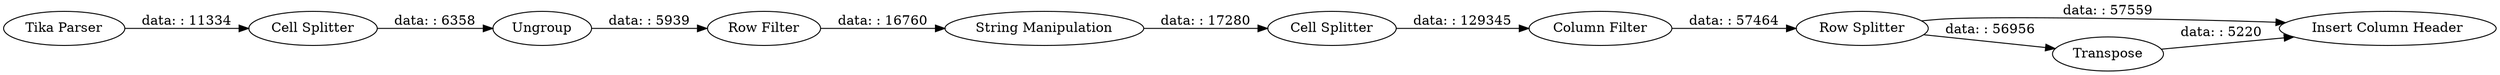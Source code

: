 digraph {
	"1016950589803974130_19" [label="Insert Column Header"]
	"1016950589803974130_2" [label="Tika Parser"]
	"1016950589803974130_14" [label="Cell Splitter"]
	"1016950589803974130_11" [label="Cell Splitter"]
	"1016950589803974130_18" [label=Transpose]
	"1016950589803974130_15" [label="String Manipulation"]
	"1016950589803974130_13" [label="Row Filter"]
	"1016950589803974130_16" [label="Column Filter"]
	"1016950589803974130_17" [label="Row Splitter"]
	"1016950589803974130_12" [label=Ungroup]
	"1016950589803974130_13" -> "1016950589803974130_15" [label="data: : 16760"]
	"1016950589803974130_14" -> "1016950589803974130_16" [label="data: : 129345"]
	"1016950589803974130_18" -> "1016950589803974130_19" [label="data: : 5220"]
	"1016950589803974130_17" -> "1016950589803974130_19" [label="data: : 57559"]
	"1016950589803974130_12" -> "1016950589803974130_13" [label="data: : 5939"]
	"1016950589803974130_15" -> "1016950589803974130_14" [label="data: : 17280"]
	"1016950589803974130_16" -> "1016950589803974130_17" [label="data: : 57464"]
	"1016950589803974130_2" -> "1016950589803974130_11" [label="data: : 11334"]
	"1016950589803974130_17" -> "1016950589803974130_18" [label="data: : 56956"]
	"1016950589803974130_11" -> "1016950589803974130_12" [label="data: : 6358"]
	rankdir=LR
}
